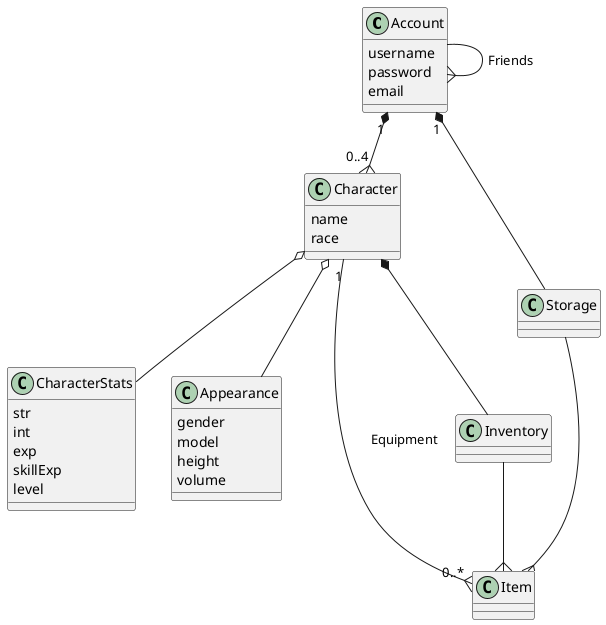 @startuml
class Account {
    username
    password
    email
}
class Character {
    name
    race
}
class CharacterStats {
    str
    int
    exp
    skillExp
    level
}
class Appearance {
    gender
    model
    height
    volume
}
class Item
class Storage
class Inventory

' ============================== Account
Account "1" *--{ "0..4" Character
Account "1" *-- Storage

' ============================== Character
Character *-- Inventory
' How many equipment slots does a character have?
Character "1" --{ "0..*"  Item : Equipment
Character o-- Appearance
Character o-- CharacterStats
Inventory --{ Item

Account --{ Account : Friends

Storage --{ Item
@enduml